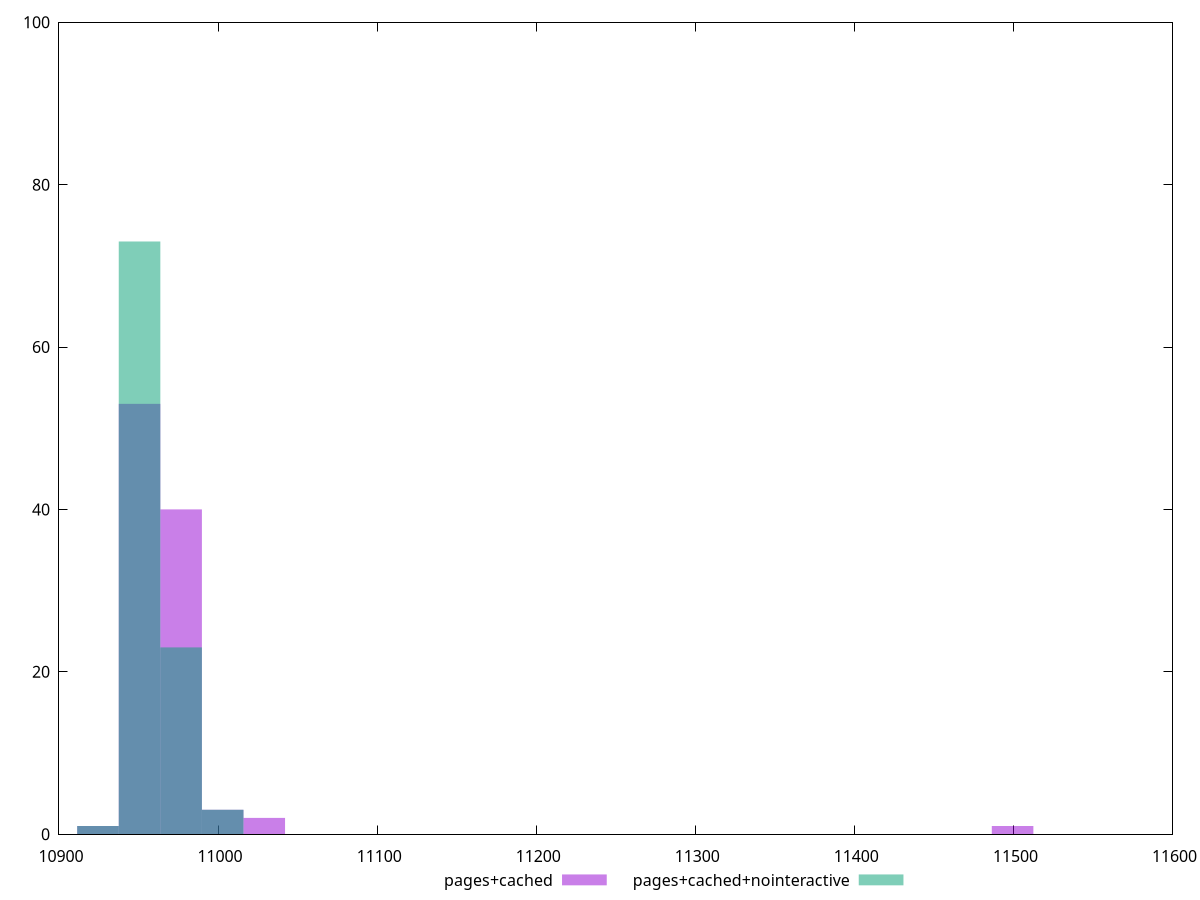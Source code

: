 reset
set terminal svg size 640, 500 enhanced background rgb 'white'
set output "reprap/interactive/comparison/histogram/2_vs_3.svg"

$pagesCached <<EOF
11499.471142324786 1
10976.767908582751 40
11029.038231956954 2
11002.903070269853 3
10950.63274689565 53
10924.497585208548 1
EOF

$pagesCachedNointeractive <<EOF
10976.767908582751 23
10950.63274689565 73
11002.903070269853 3
10924.497585208548 1
EOF

set key outside below
set boxwidth 26.13516168710179
set yrange [0:100]
set style fill transparent solid 0.5 noborder

plot \
  $pagesCached title "pages+cached" with boxes, \
  $pagesCachedNointeractive title "pages+cached+nointeractive" with boxes, \


reset
